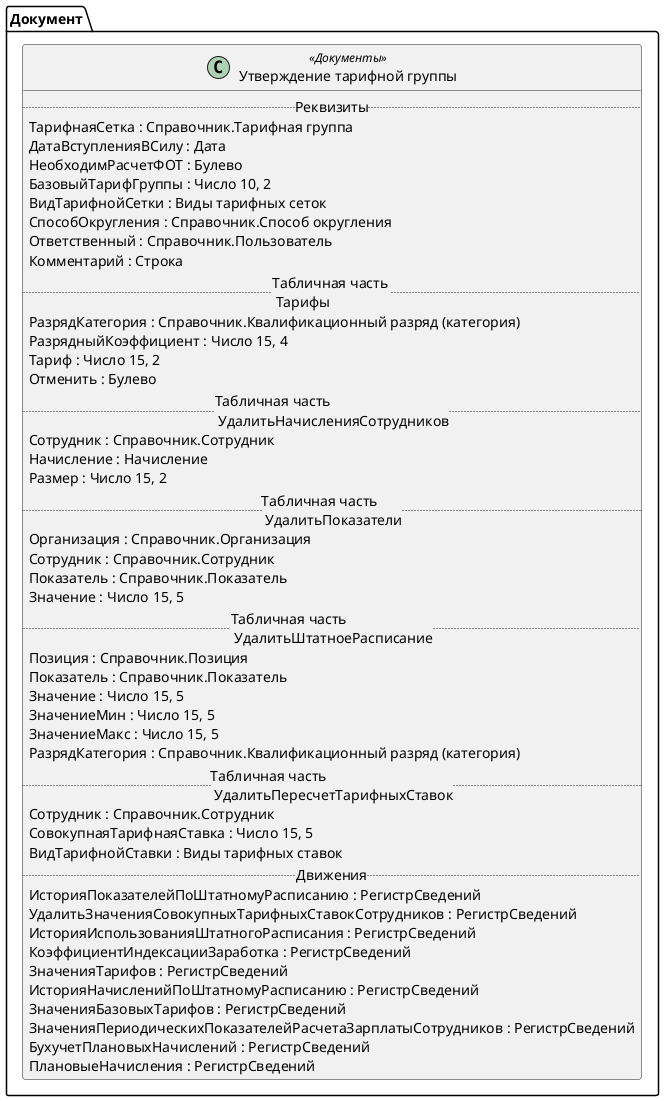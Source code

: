 ﻿@startuml УтверждениеТарифнойСетки
'!include templates.wsd
'..\include templates.wsd
class Документ.УтверждениеТарифнойСетки as "Утверждение тарифной группы" <<Документы>>
{
..Реквизиты..
ТарифнаяСетка : Справочник.Тарифная группа
ДатаВступленияВСилу : Дата
НеобходимРасчетФОТ : Булево
БазовыйТарифГруппы : Число 10, 2
ВидТарифнойСетки : Виды тарифных сеток
СпособОкругления : Справочник.Способ округления
Ответственный : Справочник.Пользователь
Комментарий : Строка
..Табличная часть \n Тарифы..
РазрядКатегория : Справочник.Квалификационный разряд (категория)
РазрядныйКоэффициент : Число 15, 4
Тариф : Число 15, 2
Отменить : Булево
..Табличная часть \n УдалитьНачисленияСотрудников..
Сотрудник : Справочник.Сотрудник
Начисление : Начисление
Размер : Число 15, 2
..Табличная часть \n УдалитьПоказатели..
Организация : Справочник.Организация
Сотрудник : Справочник.Сотрудник
Показатель : Справочник.Показатель
Значение : Число 15, 5
..Табличная часть \n УдалитьШтатноеРасписание..
Позиция : Справочник.Позиция
Показатель : Справочник.Показатель
Значение : Число 15, 5
ЗначениеМин : Число 15, 5
ЗначениеМакс : Число 15, 5
РазрядКатегория : Справочник.Квалификационный разряд (категория)
..Табличная часть \n УдалитьПересчетТарифныхСтавок..
Сотрудник : Справочник.Сотрудник
СовокупнаяТарифнаяСтавка : Число 15, 5
ВидТарифнойСтавки : Виды тарифных ставок
..Движения..
ИсторияПоказателейПоШтатномуРасписанию : РегистрСведений
УдалитьЗначенияСовокупныхТарифныхСтавокСотрудников : РегистрСведений
ИсторияИспользованияШтатногоРасписания : РегистрСведений
КоэффициентИндексацииЗаработка : РегистрСведений
ЗначенияТарифов : РегистрСведений
ИсторияНачисленийПоШтатномуРасписанию : РегистрСведений
ЗначенияБазовыхТарифов : РегистрСведений
ЗначенияПериодическихПоказателейРасчетаЗарплатыСотрудников : РегистрСведений
БухучетПлановыхНачислений : РегистрСведений
ПлановыеНачисления : РегистрСведений
}
@enduml

